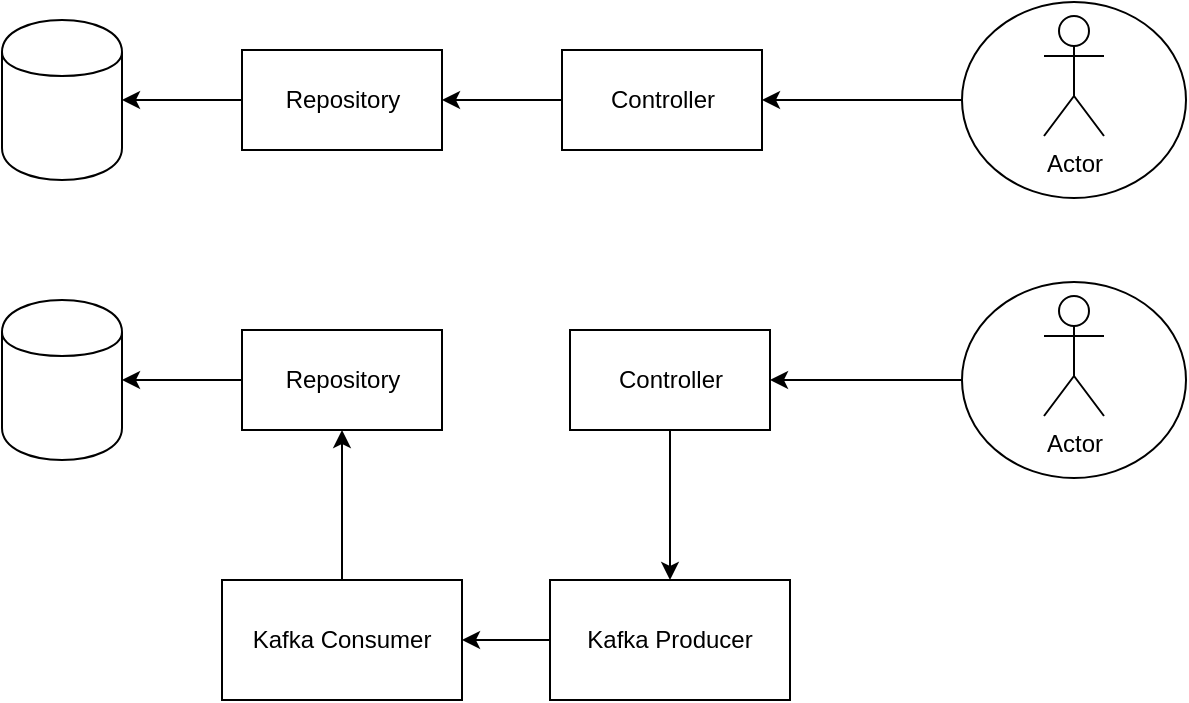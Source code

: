 <mxfile version="14.6.13" type="device"><diagram id="O_YB0qrT8RUp9YuhchKU" name="Страница 1"><mxGraphModel dx="1024" dy="593" grid="1" gridSize="10" guides="1" tooltips="1" connect="1" arrows="1" fold="1" page="1" pageScale="1" pageWidth="827" pageHeight="1169" math="0" shadow="0"><root><mxCell id="0"/><mxCell id="1" parent="0"/><mxCell id="2socVcFIEZq6Ku8Ce5FG-1" value="" style="shape=cylinder;whiteSpace=wrap;html=1;boundedLbl=1;backgroundOutline=1;" vertex="1" parent="1"><mxGeometry x="80" y="70" width="60" height="80" as="geometry"/></mxCell><mxCell id="2socVcFIEZq6Ku8Ce5FG-2" value="" style="shape=cylinder;whiteSpace=wrap;html=1;boundedLbl=1;backgroundOutline=1;" vertex="1" parent="1"><mxGeometry x="80" y="210" width="60" height="80" as="geometry"/></mxCell><mxCell id="2socVcFIEZq6Ku8Ce5FG-9" style="edgeStyle=orthogonalEdgeStyle;rounded=0;orthogonalLoop=1;jettySize=auto;html=1;" edge="1" parent="1" source="2socVcFIEZq6Ku8Ce5FG-3" target="2socVcFIEZq6Ku8Ce5FG-1"><mxGeometry relative="1" as="geometry"/></mxCell><mxCell id="2socVcFIEZq6Ku8Ce5FG-3" value="Repository" style="html=1;dashed=0;whitespace=wrap;" vertex="1" parent="1"><mxGeometry x="200" y="85" width="100" height="50" as="geometry"/></mxCell><mxCell id="2socVcFIEZq6Ku8Ce5FG-8" style="edgeStyle=orthogonalEdgeStyle;rounded=0;orthogonalLoop=1;jettySize=auto;html=1;" edge="1" parent="1" source="2socVcFIEZq6Ku8Ce5FG-4" target="2socVcFIEZq6Ku8Ce5FG-3"><mxGeometry relative="1" as="geometry"/></mxCell><mxCell id="2socVcFIEZq6Ku8Ce5FG-4" value="Controller" style="html=1;dashed=0;whitespace=wrap;" vertex="1" parent="1"><mxGeometry x="360" y="85" width="100" height="50" as="geometry"/></mxCell><mxCell id="2socVcFIEZq6Ku8Ce5FG-19" style="edgeStyle=orthogonalEdgeStyle;rounded=0;orthogonalLoop=1;jettySize=auto;html=1;" edge="1" parent="1" source="2socVcFIEZq6Ku8Ce5FG-5" target="2socVcFIEZq6Ku8Ce5FG-2"><mxGeometry relative="1" as="geometry"/></mxCell><mxCell id="2socVcFIEZq6Ku8Ce5FG-5" value="Repository" style="html=1;dashed=0;whitespace=wrap;" vertex="1" parent="1"><mxGeometry x="200" y="225" width="100" height="50" as="geometry"/></mxCell><mxCell id="2socVcFIEZq6Ku8Ce5FG-22" style="edgeStyle=orthogonalEdgeStyle;rounded=0;orthogonalLoop=1;jettySize=auto;html=1;" edge="1" parent="1" source="2socVcFIEZq6Ku8Ce5FG-7" target="2socVcFIEZq6Ku8Ce5FG-20"><mxGeometry relative="1" as="geometry"/></mxCell><mxCell id="2socVcFIEZq6Ku8Ce5FG-7" value="Controller" style="html=1;dashed=0;whitespace=wrap;" vertex="1" parent="1"><mxGeometry x="364" y="225" width="100" height="50" as="geometry"/></mxCell><mxCell id="2socVcFIEZq6Ku8Ce5FG-10" value="" style="endArrow=classic;html=1;" edge="1" parent="1" source="2socVcFIEZq6Ku8Ce5FG-11" target="2socVcFIEZq6Ku8Ce5FG-4"><mxGeometry width="50" height="50" relative="1" as="geometry"><mxPoint x="560" y="110" as="sourcePoint"/><mxPoint x="610" y="90" as="targetPoint"/></mxGeometry></mxCell><mxCell id="2socVcFIEZq6Ku8Ce5FG-13" value="" style="group" vertex="1" connectable="0" parent="1"><mxGeometry x="560" y="61" width="112" height="98" as="geometry"/></mxCell><mxCell id="2socVcFIEZq6Ku8Ce5FG-11" value="" style="ellipse;whiteSpace=wrap;html=1;shadow=0;labelBackgroundColor=none;fontColor=none;fillColor=none;strokeColor=#000000;" vertex="1" parent="2socVcFIEZq6Ku8Ce5FG-13"><mxGeometry width="112" height="98" as="geometry"/></mxCell><mxCell id="2socVcFIEZq6Ku8Ce5FG-12" value="Actor" style="shape=umlActor;verticalLabelPosition=bottom;verticalAlign=top;html=1;outlineConnect=0;shadow=0;labelBackgroundColor=none;fontColor=none;fillColor=none;strokeColor=#000000;" vertex="1" parent="2socVcFIEZq6Ku8Ce5FG-13"><mxGeometry x="41" y="7" width="30" height="60" as="geometry"/></mxCell><mxCell id="2socVcFIEZq6Ku8Ce5FG-15" value="" style="group" vertex="1" connectable="0" parent="1"><mxGeometry x="560" y="201" width="112" height="98" as="geometry"/></mxCell><mxCell id="2socVcFIEZq6Ku8Ce5FG-16" value="" style="ellipse;whiteSpace=wrap;html=1;shadow=0;labelBackgroundColor=none;fontColor=none;fillColor=none;strokeColor=#000000;" vertex="1" parent="2socVcFIEZq6Ku8Ce5FG-15"><mxGeometry width="112" height="98" as="geometry"/></mxCell><mxCell id="2socVcFIEZq6Ku8Ce5FG-17" value="Actor" style="shape=umlActor;verticalLabelPosition=bottom;verticalAlign=top;html=1;outlineConnect=0;shadow=0;labelBackgroundColor=none;fontColor=none;fillColor=none;strokeColor=#000000;" vertex="1" parent="2socVcFIEZq6Ku8Ce5FG-15"><mxGeometry x="41" y="7" width="30" height="60" as="geometry"/></mxCell><mxCell id="2socVcFIEZq6Ku8Ce5FG-18" style="edgeStyle=orthogonalEdgeStyle;rounded=0;orthogonalLoop=1;jettySize=auto;html=1;" edge="1" parent="1" source="2socVcFIEZq6Ku8Ce5FG-16" target="2socVcFIEZq6Ku8Ce5FG-7"><mxGeometry relative="1" as="geometry"/></mxCell><mxCell id="2socVcFIEZq6Ku8Ce5FG-23" style="edgeStyle=orthogonalEdgeStyle;rounded=0;orthogonalLoop=1;jettySize=auto;html=1;" edge="1" parent="1" source="2socVcFIEZq6Ku8Ce5FG-20" target="2socVcFIEZq6Ku8Ce5FG-21"><mxGeometry relative="1" as="geometry"/></mxCell><mxCell id="2socVcFIEZq6Ku8Ce5FG-20" value="Kafka Producer" style="rounded=0;whiteSpace=wrap;html=1;" vertex="1" parent="1"><mxGeometry x="354" y="350" width="120" height="60" as="geometry"/></mxCell><mxCell id="2socVcFIEZq6Ku8Ce5FG-24" style="edgeStyle=orthogonalEdgeStyle;rounded=0;orthogonalLoop=1;jettySize=auto;html=1;" edge="1" parent="1" source="2socVcFIEZq6Ku8Ce5FG-21" target="2socVcFIEZq6Ku8Ce5FG-5"><mxGeometry relative="1" as="geometry"/></mxCell><mxCell id="2socVcFIEZq6Ku8Ce5FG-21" value="Kafka Consumer" style="rounded=0;whiteSpace=wrap;html=1;" vertex="1" parent="1"><mxGeometry x="190" y="350" width="120" height="60" as="geometry"/></mxCell></root></mxGraphModel></diagram></mxfile>